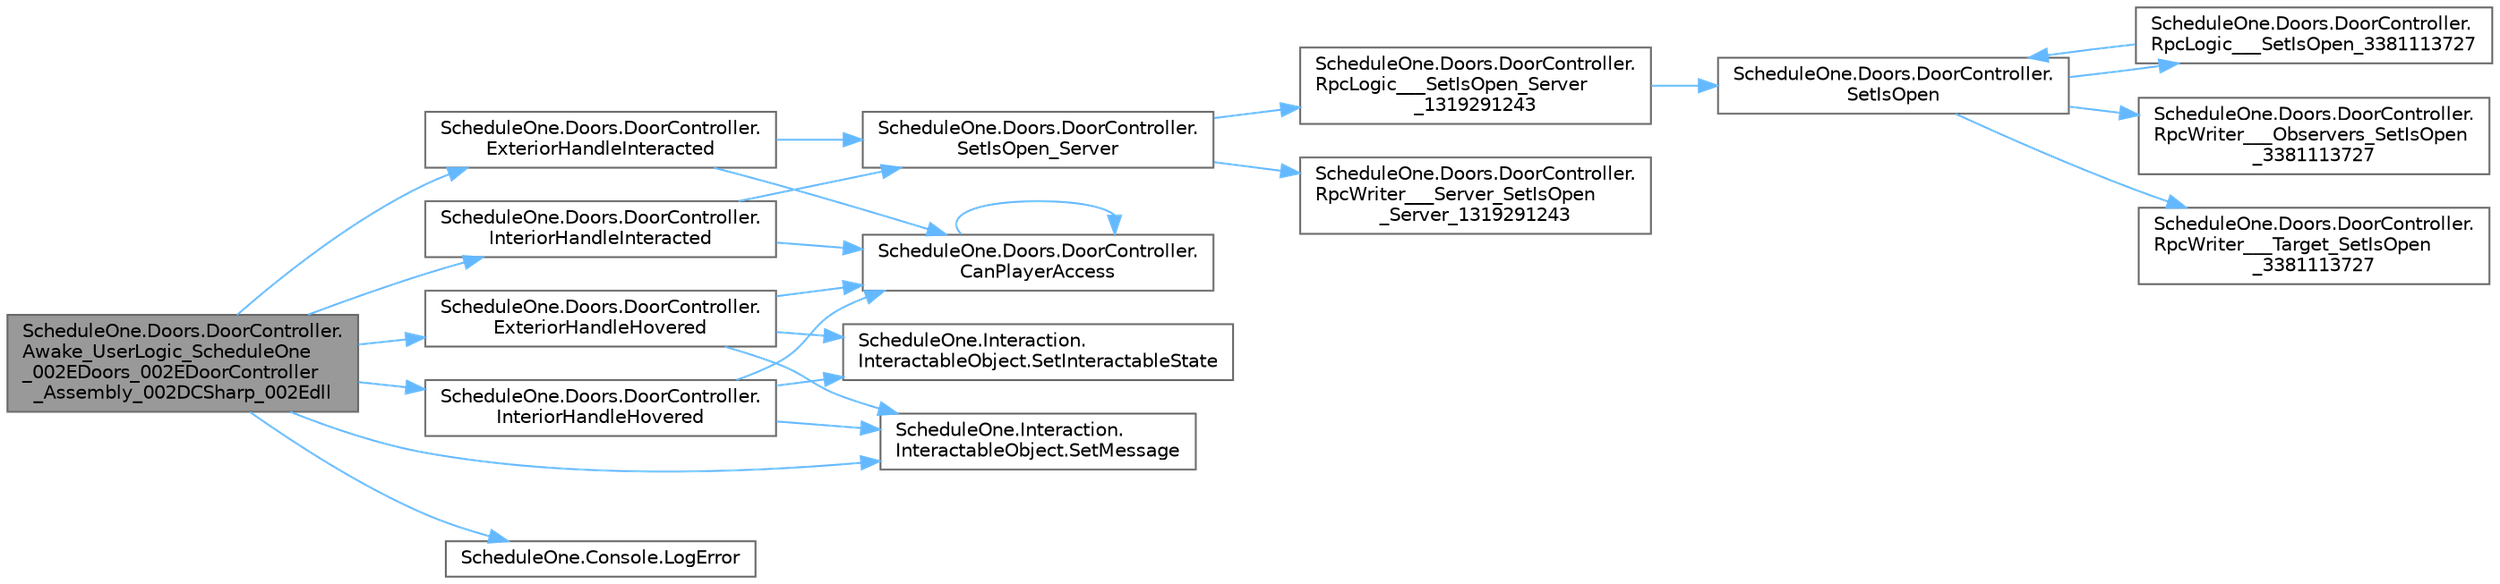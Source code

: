 digraph "ScheduleOne.Doors.DoorController.Awake_UserLogic_ScheduleOne_002EDoors_002EDoorController_Assembly_002DCSharp_002Edll"
{
 // LATEX_PDF_SIZE
  bgcolor="transparent";
  edge [fontname=Helvetica,fontsize=10,labelfontname=Helvetica,labelfontsize=10];
  node [fontname=Helvetica,fontsize=10,shape=box,height=0.2,width=0.4];
  rankdir="LR";
  Node1 [id="Node000001",label="ScheduleOne.Doors.DoorController.\lAwake_UserLogic_ScheduleOne\l_002EDoors_002EDoorController\l_Assembly_002DCSharp_002Edll",height=0.2,width=0.4,color="gray40", fillcolor="grey60", style="filled", fontcolor="black",tooltip=" "];
  Node1 -> Node2 [id="edge1_Node000001_Node000002",color="steelblue1",style="solid",tooltip=" "];
  Node2 [id="Node000002",label="ScheduleOne.Doors.DoorController.\lExteriorHandleHovered",height=0.2,width=0.4,color="grey40", fillcolor="white", style="filled",URL="$class_schedule_one_1_1_doors_1_1_door_controller.html#ae0bbf4a695146ee05185d02178a77a09",tooltip=" "];
  Node2 -> Node3 [id="edge2_Node000002_Node000003",color="steelblue1",style="solid",tooltip=" "];
  Node3 [id="Node000003",label="ScheduleOne.Doors.DoorController.\lCanPlayerAccess",height=0.2,width=0.4,color="grey40", fillcolor="white", style="filled",URL="$class_schedule_one_1_1_doors_1_1_door_controller.html#a56475b0f95eadbc14444b3cdb9b9d71b",tooltip=" "];
  Node3 -> Node3 [id="edge3_Node000003_Node000003",color="steelblue1",style="solid",tooltip=" "];
  Node2 -> Node4 [id="edge4_Node000002_Node000004",color="steelblue1",style="solid",tooltip=" "];
  Node4 [id="Node000004",label="ScheduleOne.Interaction.\lInteractableObject.SetInteractableState",height=0.2,width=0.4,color="grey40", fillcolor="white", style="filled",URL="$class_schedule_one_1_1_interaction_1_1_interactable_object.html#a640913965fe318802766dd9bbdee4e3b",tooltip=" "];
  Node2 -> Node5 [id="edge5_Node000002_Node000005",color="steelblue1",style="solid",tooltip=" "];
  Node5 [id="Node000005",label="ScheduleOne.Interaction.\lInteractableObject.SetMessage",height=0.2,width=0.4,color="grey40", fillcolor="white", style="filled",URL="$class_schedule_one_1_1_interaction_1_1_interactable_object.html#a73402ab58b4090afb58ad6d9cfa4f28b",tooltip=" "];
  Node1 -> Node6 [id="edge6_Node000001_Node000006",color="steelblue1",style="solid",tooltip=" "];
  Node6 [id="Node000006",label="ScheduleOne.Doors.DoorController.\lExteriorHandleInteracted",height=0.2,width=0.4,color="grey40", fillcolor="white", style="filled",URL="$class_schedule_one_1_1_doors_1_1_door_controller.html#aaf6678dd201eed93c969900cf5fefdec",tooltip=" "];
  Node6 -> Node3 [id="edge7_Node000006_Node000003",color="steelblue1",style="solid",tooltip=" "];
  Node6 -> Node7 [id="edge8_Node000006_Node000007",color="steelblue1",style="solid",tooltip=" "];
  Node7 [id="Node000007",label="ScheduleOne.Doors.DoorController.\lSetIsOpen_Server",height=0.2,width=0.4,color="grey40", fillcolor="white", style="filled",URL="$class_schedule_one_1_1_doors_1_1_door_controller.html#ac847535c3a45087fcfc965c259068995",tooltip=" "];
  Node7 -> Node8 [id="edge9_Node000007_Node000008",color="steelblue1",style="solid",tooltip=" "];
  Node8 [id="Node000008",label="ScheduleOne.Doors.DoorController.\lRpcLogic___SetIsOpen_Server\l_1319291243",height=0.2,width=0.4,color="grey40", fillcolor="white", style="filled",URL="$class_schedule_one_1_1_doors_1_1_door_controller.html#a334665290bcb4f4646c36aded8f7091f",tooltip=" "];
  Node8 -> Node9 [id="edge10_Node000008_Node000009",color="steelblue1",style="solid",tooltip=" "];
  Node9 [id="Node000009",label="ScheduleOne.Doors.DoorController.\lSetIsOpen",height=0.2,width=0.4,color="grey40", fillcolor="white", style="filled",URL="$class_schedule_one_1_1_doors_1_1_door_controller.html#a963d3bddeabef6bdb27e2469cb70ae99",tooltip=" "];
  Node9 -> Node10 [id="edge11_Node000009_Node000010",color="steelblue1",style="solid",tooltip=" "];
  Node10 [id="Node000010",label="ScheduleOne.Doors.DoorController.\lRpcLogic___SetIsOpen_3381113727",height=0.2,width=0.4,color="grey40", fillcolor="white", style="filled",URL="$class_schedule_one_1_1_doors_1_1_door_controller.html#a08ef318a517d5ed423b9d7bd92c2261e",tooltip=" "];
  Node10 -> Node9 [id="edge12_Node000010_Node000009",color="steelblue1",style="solid",tooltip=" "];
  Node9 -> Node11 [id="edge13_Node000009_Node000011",color="steelblue1",style="solid",tooltip=" "];
  Node11 [id="Node000011",label="ScheduleOne.Doors.DoorController.\lRpcWriter___Observers_SetIsOpen\l_3381113727",height=0.2,width=0.4,color="grey40", fillcolor="white", style="filled",URL="$class_schedule_one_1_1_doors_1_1_door_controller.html#a07980491d448bc1ae26d86e4c412b498",tooltip=" "];
  Node9 -> Node12 [id="edge14_Node000009_Node000012",color="steelblue1",style="solid",tooltip=" "];
  Node12 [id="Node000012",label="ScheduleOne.Doors.DoorController.\lRpcWriter___Target_SetIsOpen\l_3381113727",height=0.2,width=0.4,color="grey40", fillcolor="white", style="filled",URL="$class_schedule_one_1_1_doors_1_1_door_controller.html#aa29cc3e60e23334fbeee139fc46efc94",tooltip=" "];
  Node7 -> Node13 [id="edge15_Node000007_Node000013",color="steelblue1",style="solid",tooltip=" "];
  Node13 [id="Node000013",label="ScheduleOne.Doors.DoorController.\lRpcWriter___Server_SetIsOpen\l_Server_1319291243",height=0.2,width=0.4,color="grey40", fillcolor="white", style="filled",URL="$class_schedule_one_1_1_doors_1_1_door_controller.html#a5b587f0a3e71005e564584cc52f99823",tooltip=" "];
  Node1 -> Node14 [id="edge16_Node000001_Node000014",color="steelblue1",style="solid",tooltip=" "];
  Node14 [id="Node000014",label="ScheduleOne.Doors.DoorController.\lInteriorHandleHovered",height=0.2,width=0.4,color="grey40", fillcolor="white", style="filled",URL="$class_schedule_one_1_1_doors_1_1_door_controller.html#a5dd23b337ddce73cd4ba953e6e4d8076",tooltip=" "];
  Node14 -> Node3 [id="edge17_Node000014_Node000003",color="steelblue1",style="solid",tooltip=" "];
  Node14 -> Node4 [id="edge18_Node000014_Node000004",color="steelblue1",style="solid",tooltip=" "];
  Node14 -> Node5 [id="edge19_Node000014_Node000005",color="steelblue1",style="solid",tooltip=" "];
  Node1 -> Node15 [id="edge20_Node000001_Node000015",color="steelblue1",style="solid",tooltip=" "];
  Node15 [id="Node000015",label="ScheduleOne.Doors.DoorController.\lInteriorHandleInteracted",height=0.2,width=0.4,color="grey40", fillcolor="white", style="filled",URL="$class_schedule_one_1_1_doors_1_1_door_controller.html#afd18651cf94676fc95a2045109b8ff00",tooltip=" "];
  Node15 -> Node3 [id="edge21_Node000015_Node000003",color="steelblue1",style="solid",tooltip=" "];
  Node15 -> Node7 [id="edge22_Node000015_Node000007",color="steelblue1",style="solid",tooltip=" "];
  Node1 -> Node16 [id="edge23_Node000001_Node000016",color="steelblue1",style="solid",tooltip=" "];
  Node16 [id="Node000016",label="ScheduleOne.Console.LogError",height=0.2,width=0.4,color="grey40", fillcolor="white", style="filled",URL="$class_schedule_one_1_1_console.html#af815c154f3082a5bf25f62c7cc93fad2",tooltip=" "];
  Node1 -> Node5 [id="edge24_Node000001_Node000005",color="steelblue1",style="solid",tooltip=" "];
}
